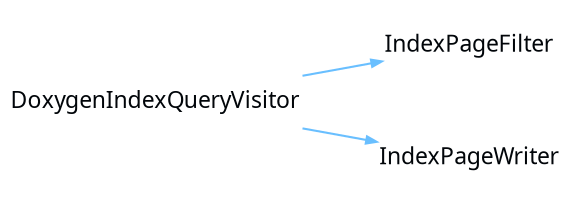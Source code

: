 digraph {
 rankdir = "LR"
 bgcolor = none;
 layout  = dot;
 edge [
   arrowsize = "0.5"
   color     = "#69BFFFFF"
 ]
 dGgqxhO[
   shape    = none
   label    = "DoxygenIndexQueryVisitor"
   margin   = "0.01"
   fontname = "Segoe UI"
   fontsize = "11"
   fontcolor= "#010509FF"
 ]
 WBpqxhO[
   shape    = none
   label    = "IndexPageFilter"
   margin   = "0.01"
   fontname = "Segoe UI"
   fontsize = "11"
   fontcolor= "#010509FF"
 ]
 Ws9qxhO[
   shape    = none
   label    = "IndexPageWriter"
   margin   = "0.01"
   fontname = "Segoe UI"
   fontsize = "11"
   fontcolor= "#010509FF"
 ]
 dGgqxhO->WBpqxhO
 dGgqxhO->Ws9qxhO
}
